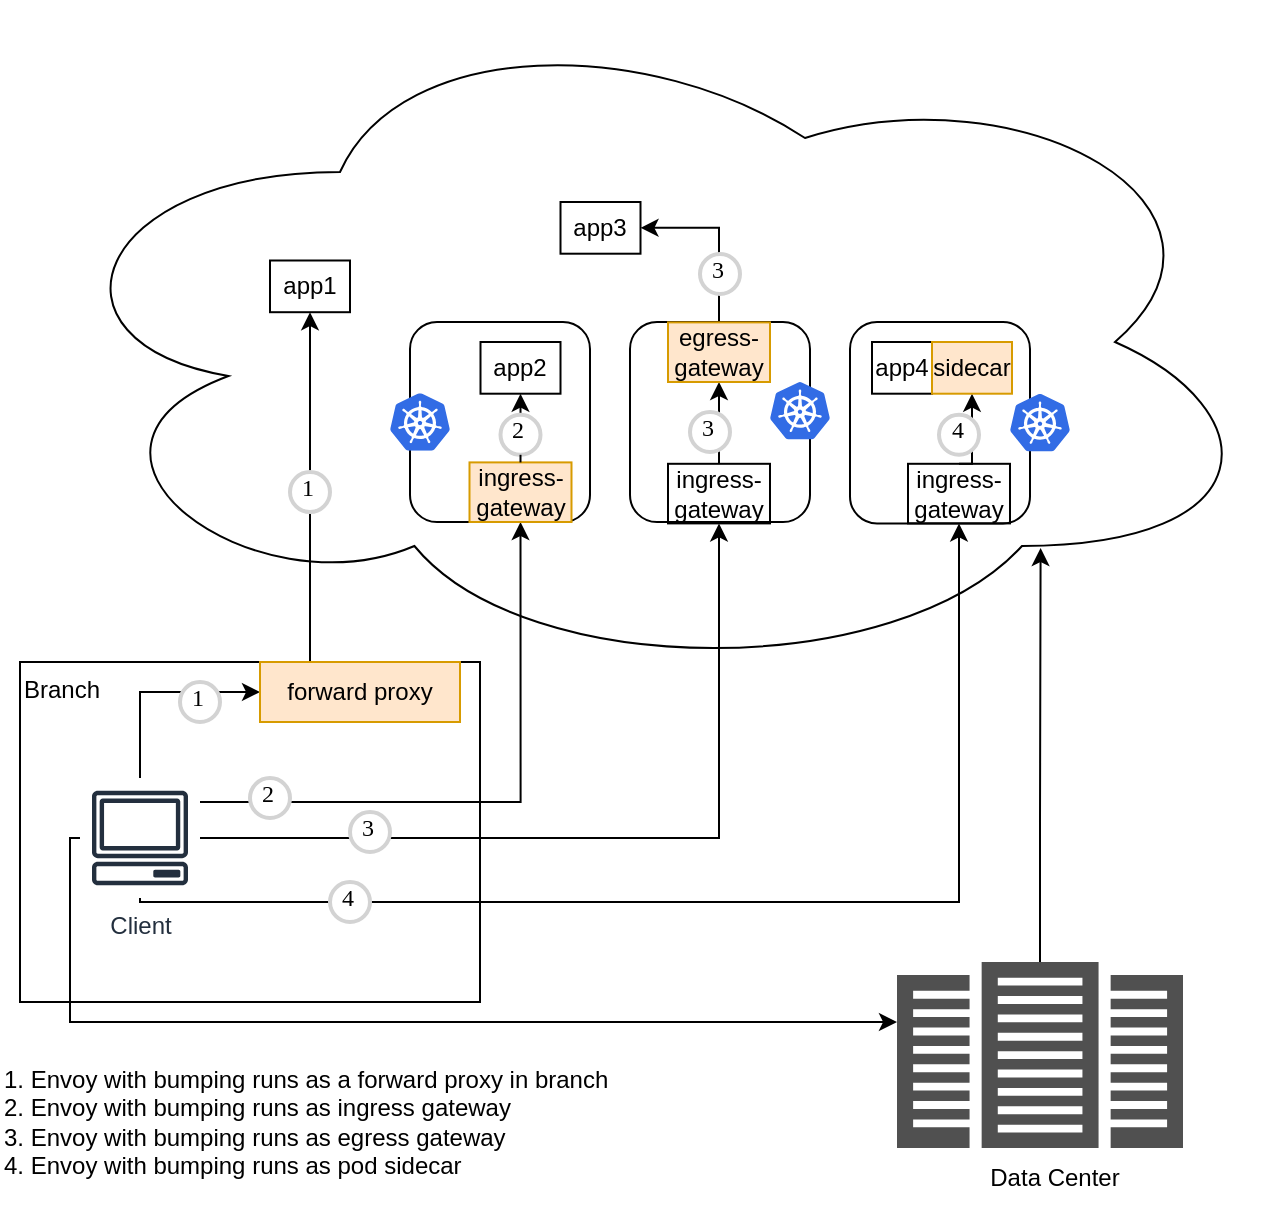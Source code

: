 <mxfile version="17.1.3" type="github">
  <diagram id="W-9ImOpMtnj_Iprmmz2A" name="Page-1">
    <mxGraphModel dx="1185" dy="1735" grid="1" gridSize="10" guides="1" tooltips="1" connect="1" arrows="1" fold="1" page="1" pageScale="1" pageWidth="850" pageHeight="1100" math="0" shadow="0">
      <root>
        <mxCell id="0" />
        <mxCell id="1" parent="0" />
        <mxCell id="btSTc1lj03Zl4ieGrQy4-14" value="Branch" style="rounded=0;whiteSpace=wrap;html=1;fillColor=none;align=left;verticalAlign=top;" parent="1" vertex="1">
          <mxGeometry x="145" y="240" width="230" height="170" as="geometry" />
        </mxCell>
        <mxCell id="IpUflZCy7PfABAmhOsxZ-6" style="edgeStyle=orthogonalEdgeStyle;rounded=0;orthogonalLoop=1;jettySize=auto;html=1;entryX=0;entryY=0.5;entryDx=0;entryDy=0;" edge="1" parent="1" source="btSTc1lj03Zl4ieGrQy4-17" target="btSTc1lj03Zl4ieGrQy4-39">
          <mxGeometry relative="1" as="geometry">
            <Array as="points">
              <mxPoint x="205" y="255" />
            </Array>
          </mxGeometry>
        </mxCell>
        <mxCell id="IpUflZCy7PfABAmhOsxZ-11" style="edgeStyle=orthogonalEdgeStyle;rounded=0;orthogonalLoop=1;jettySize=auto;html=1;entryX=0.5;entryY=1;entryDx=0;entryDy=0;" edge="1" parent="1" source="btSTc1lj03Zl4ieGrQy4-17" target="btSTc1lj03Zl4ieGrQy4-31">
          <mxGeometry relative="1" as="geometry">
            <Array as="points">
              <mxPoint x="395" y="310" />
            </Array>
          </mxGeometry>
        </mxCell>
        <mxCell id="IpUflZCy7PfABAmhOsxZ-19" style="edgeStyle=orthogonalEdgeStyle;rounded=0;orthogonalLoop=1;jettySize=auto;html=1;entryX=0.5;entryY=1;entryDx=0;entryDy=0;" edge="1" parent="1" source="btSTc1lj03Zl4ieGrQy4-17" target="IpUflZCy7PfABAmhOsxZ-30">
          <mxGeometry relative="1" as="geometry" />
        </mxCell>
        <mxCell id="IpUflZCy7PfABAmhOsxZ-35" style="edgeStyle=orthogonalEdgeStyle;rounded=0;orthogonalLoop=1;jettySize=auto;html=1;entryX=0.5;entryY=1;entryDx=0;entryDy=0;" edge="1" parent="1" source="btSTc1lj03Zl4ieGrQy4-17" target="btSTc1lj03Zl4ieGrQy4-32">
          <mxGeometry relative="1" as="geometry">
            <Array as="points">
              <mxPoint x="205" y="360" />
              <mxPoint x="615" y="360" />
            </Array>
          </mxGeometry>
        </mxCell>
        <mxCell id="IpUflZCy7PfABAmhOsxZ-40" style="edgeStyle=orthogonalEdgeStyle;rounded=0;orthogonalLoop=1;jettySize=auto;html=1;" edge="1" parent="1" source="btSTc1lj03Zl4ieGrQy4-17" target="btSTc1lj03Zl4ieGrQy4-19">
          <mxGeometry relative="1" as="geometry">
            <Array as="points">
              <mxPoint x="170" y="328" />
              <mxPoint x="170" y="420" />
            </Array>
          </mxGeometry>
        </mxCell>
        <mxCell id="btSTc1lj03Zl4ieGrQy4-17" value="Client" style="sketch=0;outlineConnect=0;fontColor=#232F3E;gradientColor=none;strokeColor=#232F3E;fillColor=#ffffff;dashed=0;verticalLabelPosition=bottom;verticalAlign=top;align=center;html=1;fontSize=12;fontStyle=0;aspect=fixed;shape=mxgraph.aws4.resourceIcon;resIcon=mxgraph.aws4.client;" parent="1" vertex="1">
          <mxGeometry x="175" y="298" width="60" height="60" as="geometry" />
        </mxCell>
        <mxCell id="btSTc1lj03Zl4ieGrQy4-18" value="" style="ellipse;shape=cloud;whiteSpace=wrap;html=1;fillColor=none;" parent="1" vertex="1">
          <mxGeometry x="150" y="-90" width="620" height="340" as="geometry" />
        </mxCell>
        <mxCell id="IpUflZCy7PfABAmhOsxZ-41" style="edgeStyle=orthogonalEdgeStyle;rounded=0;orthogonalLoop=1;jettySize=auto;html=1;entryX=0.815;entryY=0.803;entryDx=0;entryDy=0;entryPerimeter=0;" edge="1" parent="1" source="btSTc1lj03Zl4ieGrQy4-19" target="btSTc1lj03Zl4ieGrQy4-18">
          <mxGeometry relative="1" as="geometry" />
        </mxCell>
        <mxCell id="btSTc1lj03Zl4ieGrQy4-19" value="" style="sketch=0;pointerEvents=1;shadow=0;dashed=0;html=1;strokeColor=none;fillColor=#505050;labelPosition=center;verticalLabelPosition=bottom;verticalAlign=top;outlineConnect=0;align=center;shape=mxgraph.office.servers.datacenter;" parent="1" vertex="1">
          <mxGeometry x="583.5" y="390" width="143" height="93" as="geometry" />
        </mxCell>
        <mxCell id="btSTc1lj03Zl4ieGrQy4-27" value="" style="rounded=1;whiteSpace=wrap;html=1;fillColor=none;" parent="1" vertex="1">
          <mxGeometry x="340" y="70" width="90" height="100" as="geometry" />
        </mxCell>
        <mxCell id="btSTc1lj03Zl4ieGrQy4-28" value="" style="sketch=0;aspect=fixed;html=1;points=[];align=center;image;fontSize=12;image=img/lib/mscae/Kubernetes.svg;fillColor=none;" parent="1" vertex="1">
          <mxGeometry x="330" y="105.6" width="30" height="28.8" as="geometry" />
        </mxCell>
        <mxCell id="btSTc1lj03Zl4ieGrQy4-29" value="" style="rounded=1;whiteSpace=wrap;html=1;fillColor=none;" parent="1" vertex="1">
          <mxGeometry x="560" y="70" width="90" height="100.7" as="geometry" />
        </mxCell>
        <mxCell id="btSTc1lj03Zl4ieGrQy4-30" value="" style="sketch=0;aspect=fixed;html=1;points=[];align=center;image;fontSize=12;image=img/lib/mscae/Kubernetes.svg;fillColor=none;" parent="1" vertex="1">
          <mxGeometry x="640" y="105.95" width="30" height="28.8" as="geometry" />
        </mxCell>
        <mxCell id="IpUflZCy7PfABAmhOsxZ-22" style="edgeStyle=orthogonalEdgeStyle;rounded=0;orthogonalLoop=1;jettySize=auto;html=1;exitX=0.5;exitY=0;exitDx=0;exitDy=0;entryX=0.5;entryY=1;entryDx=0;entryDy=0;startArrow=none;" edge="1" parent="1" source="IpUflZCy7PfABAmhOsxZ-15" target="btSTc1lj03Zl4ieGrQy4-42">
          <mxGeometry relative="1" as="geometry" />
        </mxCell>
        <mxCell id="btSTc1lj03Zl4ieGrQy4-31" value="ingress-gateway" style="rounded=0;whiteSpace=wrap;html=1;fillColor=#ffe6cc;strokeColor=#d79b00;" parent="1" vertex="1">
          <mxGeometry x="369.75" y="140.2" width="51" height="29.8" as="geometry" />
        </mxCell>
        <mxCell id="IpUflZCy7PfABAmhOsxZ-36" style="edgeStyle=orthogonalEdgeStyle;rounded=0;orthogonalLoop=1;jettySize=auto;html=1;exitX=0.5;exitY=0;exitDx=0;exitDy=0;entryX=0.5;entryY=1;entryDx=0;entryDy=0;" edge="1" parent="1" source="btSTc1lj03Zl4ieGrQy4-32" target="btSTc1lj03Zl4ieGrQy4-41">
          <mxGeometry relative="1" as="geometry" />
        </mxCell>
        <mxCell id="btSTc1lj03Zl4ieGrQy4-32" value="ingress-gateway" style="rounded=0;whiteSpace=wrap;html=1;fillColor=none;" parent="1" vertex="1">
          <mxGeometry x="589" y="140.9" width="51" height="29.8" as="geometry" />
        </mxCell>
        <mxCell id="btSTc1lj03Zl4ieGrQy4-36" value="1. Envoy with bumping runs as a forward proxy in branch&lt;br&gt;2. Envoy with bumping runs as ingress gateway&lt;br&gt;3. Envoy with bumping runs as egress gateway&lt;br&gt;4. Envoy with bumping runs as pod sidecar" style="text;html=1;align=left;verticalAlign=middle;resizable=0;points=[];autosize=1;strokeColor=none;fillColor=none;" parent="1" vertex="1">
          <mxGeometry x="135.25" y="440" width="320" height="60" as="geometry" />
        </mxCell>
        <mxCell id="btSTc1lj03Zl4ieGrQy4-38" value="app4" style="rounded=0;whiteSpace=wrap;html=1;fillColor=none;" parent="1" vertex="1">
          <mxGeometry x="571" y="80" width="30" height="25.85" as="geometry" />
        </mxCell>
        <mxCell id="IpUflZCy7PfABAmhOsxZ-4" style="edgeStyle=orthogonalEdgeStyle;rounded=0;orthogonalLoop=1;jettySize=auto;html=1;entryX=0.5;entryY=1;entryDx=0;entryDy=0;" edge="1" parent="1" source="btSTc1lj03Zl4ieGrQy4-39" target="IpUflZCy7PfABAmhOsxZ-1">
          <mxGeometry relative="1" as="geometry">
            <Array as="points">
              <mxPoint x="290" y="230" />
              <mxPoint x="290" y="230" />
            </Array>
          </mxGeometry>
        </mxCell>
        <mxCell id="btSTc1lj03Zl4ieGrQy4-39" value="forward proxy" style="rounded=0;whiteSpace=wrap;html=1;fillColor=#ffe6cc;strokeColor=#d79b00;" parent="1" vertex="1">
          <mxGeometry x="265" y="240" width="100" height="30" as="geometry" />
        </mxCell>
        <mxCell id="btSTc1lj03Zl4ieGrQy4-41" value="sidecar" style="rounded=0;whiteSpace=wrap;html=1;fillColor=#ffe6cc;strokeColor=#d79b00;" parent="1" vertex="1">
          <mxGeometry x="601" y="80" width="40" height="25.85" as="geometry" />
        </mxCell>
        <mxCell id="btSTc1lj03Zl4ieGrQy4-42" value="app2" style="rounded=0;whiteSpace=wrap;html=1;fillColor=none;" parent="1" vertex="1">
          <mxGeometry x="375.25" y="80.0" width="40" height="25.85" as="geometry" />
        </mxCell>
        <mxCell id="IpUflZCy7PfABAmhOsxZ-1" value="app1" style="rounded=0;whiteSpace=wrap;html=1;fillColor=none;" vertex="1" parent="1">
          <mxGeometry x="270" y="39.25" width="40" height="25.85" as="geometry" />
        </mxCell>
        <mxCell id="IpUflZCy7PfABAmhOsxZ-2" value="app3" style="rounded=0;whiteSpace=wrap;html=1;fillColor=none;" vertex="1" parent="1">
          <mxGeometry x="415.25" y="10.0" width="40" height="25.85" as="geometry" />
        </mxCell>
        <mxCell id="IpUflZCy7PfABAmhOsxZ-7" value="1" style="ellipse;whiteSpace=wrap;html=1;aspect=fixed;strokeWidth=2;fontFamily=Tahoma;spacingBottom=4;spacingRight=2;strokeColor=#d3d3d3;" vertex="1" parent="1">
          <mxGeometry x="225" y="250" width="20" height="20" as="geometry" />
        </mxCell>
        <mxCell id="IpUflZCy7PfABAmhOsxZ-10" value="1" style="ellipse;whiteSpace=wrap;html=1;aspect=fixed;strokeWidth=2;fontFamily=Tahoma;spacingBottom=4;spacingRight=2;strokeColor=#d3d3d3;" vertex="1" parent="1">
          <mxGeometry x="280" y="145" width="20" height="20" as="geometry" />
        </mxCell>
        <mxCell id="IpUflZCy7PfABAmhOsxZ-13" value="2" style="ellipse;whiteSpace=wrap;html=1;aspect=fixed;strokeWidth=2;fontFamily=Tahoma;spacingBottom=4;spacingRight=2;strokeColor=#d3d3d3;" vertex="1" parent="1">
          <mxGeometry x="260" y="298" width="20" height="20" as="geometry" />
        </mxCell>
        <mxCell id="IpUflZCy7PfABAmhOsxZ-15" value="2" style="ellipse;whiteSpace=wrap;html=1;aspect=fixed;strokeWidth=2;fontFamily=Tahoma;spacingBottom=4;spacingRight=2;strokeColor=#d3d3d3;" vertex="1" parent="1">
          <mxGeometry x="385.25" y="116.4" width="20" height="20" as="geometry" />
        </mxCell>
        <mxCell id="IpUflZCy7PfABAmhOsxZ-23" value="" style="edgeStyle=orthogonalEdgeStyle;rounded=0;orthogonalLoop=1;jettySize=auto;html=1;exitX=0.5;exitY=0;exitDx=0;exitDy=0;entryX=0.5;entryY=1;entryDx=0;entryDy=0;endArrow=none;" edge="1" parent="1" source="btSTc1lj03Zl4ieGrQy4-31" target="IpUflZCy7PfABAmhOsxZ-15">
          <mxGeometry relative="1" as="geometry">
            <mxPoint x="395.25" y="140.2" as="sourcePoint" />
            <mxPoint x="395.25" y="97.43" as="targetPoint" />
          </mxGeometry>
        </mxCell>
        <mxCell id="IpUflZCy7PfABAmhOsxZ-24" value="3" style="ellipse;whiteSpace=wrap;html=1;aspect=fixed;strokeWidth=2;fontFamily=Tahoma;spacingBottom=4;spacingRight=2;strokeColor=#d3d3d3;" vertex="1" parent="1">
          <mxGeometry x="310" y="315" width="20" height="20" as="geometry" />
        </mxCell>
        <mxCell id="IpUflZCy7PfABAmhOsxZ-28" value="" style="rounded=1;whiteSpace=wrap;html=1;fillColor=none;" vertex="1" parent="1">
          <mxGeometry x="450" y="70" width="90" height="100" as="geometry" />
        </mxCell>
        <mxCell id="IpUflZCy7PfABAmhOsxZ-33" style="edgeStyle=orthogonalEdgeStyle;rounded=0;orthogonalLoop=1;jettySize=auto;html=1;exitX=0.5;exitY=0;exitDx=0;exitDy=0;entryX=0.5;entryY=1;entryDx=0;entryDy=0;" edge="1" parent="1" source="IpUflZCy7PfABAmhOsxZ-30" target="IpUflZCy7PfABAmhOsxZ-32">
          <mxGeometry relative="1" as="geometry" />
        </mxCell>
        <mxCell id="IpUflZCy7PfABAmhOsxZ-30" value="ingress-gateway" style="rounded=0;whiteSpace=wrap;html=1;fillColor=none;" vertex="1" parent="1">
          <mxGeometry x="469" y="140.9" width="51" height="29.8" as="geometry" />
        </mxCell>
        <mxCell id="IpUflZCy7PfABAmhOsxZ-31" value="" style="sketch=0;aspect=fixed;html=1;points=[];align=center;image;fontSize=12;image=img/lib/mscae/Kubernetes.svg;fillColor=none;" vertex="1" parent="1">
          <mxGeometry x="520" y="100" width="30" height="28.8" as="geometry" />
        </mxCell>
        <mxCell id="IpUflZCy7PfABAmhOsxZ-34" style="edgeStyle=orthogonalEdgeStyle;rounded=0;orthogonalLoop=1;jettySize=auto;html=1;exitX=0.5;exitY=0;exitDx=0;exitDy=0;entryX=1;entryY=0.5;entryDx=0;entryDy=0;" edge="1" parent="1" source="IpUflZCy7PfABAmhOsxZ-32" target="IpUflZCy7PfABAmhOsxZ-2">
          <mxGeometry relative="1" as="geometry" />
        </mxCell>
        <mxCell id="IpUflZCy7PfABAmhOsxZ-32" value="egress-gateway" style="rounded=0;whiteSpace=wrap;html=1;fillColor=#ffe6cc;strokeColor=#d79b00;" vertex="1" parent="1">
          <mxGeometry x="469" y="70.2" width="51" height="29.8" as="geometry" />
        </mxCell>
        <mxCell id="IpUflZCy7PfABAmhOsxZ-37" value="4" style="ellipse;whiteSpace=wrap;html=1;aspect=fixed;strokeWidth=2;fontFamily=Tahoma;spacingBottom=4;spacingRight=2;strokeColor=#d3d3d3;" vertex="1" parent="1">
          <mxGeometry x="300" y="350" width="20" height="20" as="geometry" />
        </mxCell>
        <mxCell id="IpUflZCy7PfABAmhOsxZ-38" value="4" style="ellipse;whiteSpace=wrap;html=1;aspect=fixed;strokeWidth=2;fontFamily=Tahoma;spacingBottom=4;spacingRight=2;strokeColor=#d3d3d3;" vertex="1" parent="1">
          <mxGeometry x="604.5" y="116.4" width="20" height="20" as="geometry" />
        </mxCell>
        <mxCell id="IpUflZCy7PfABAmhOsxZ-39" value="3" style="ellipse;whiteSpace=wrap;html=1;aspect=fixed;strokeWidth=2;fontFamily=Tahoma;spacingBottom=4;spacingRight=2;strokeColor=#d3d3d3;" vertex="1" parent="1">
          <mxGeometry x="480" y="115" width="20" height="20" as="geometry" />
        </mxCell>
        <mxCell id="IpUflZCy7PfABAmhOsxZ-42" value="3" style="ellipse;whiteSpace=wrap;html=1;aspect=fixed;strokeWidth=2;fontFamily=Tahoma;spacingBottom=4;spacingRight=2;strokeColor=#d3d3d3;" vertex="1" parent="1">
          <mxGeometry x="485" y="36" width="20" height="20" as="geometry" />
        </mxCell>
        <mxCell id="IpUflZCy7PfABAmhOsxZ-43" value="Data Center" style="text;html=1;strokeColor=none;fillColor=none;align=center;verticalAlign=middle;whiteSpace=wrap;rounded=0;" vertex="1" parent="1">
          <mxGeometry x="625" y="483" width="75" height="30" as="geometry" />
        </mxCell>
      </root>
    </mxGraphModel>
  </diagram>
</mxfile>
